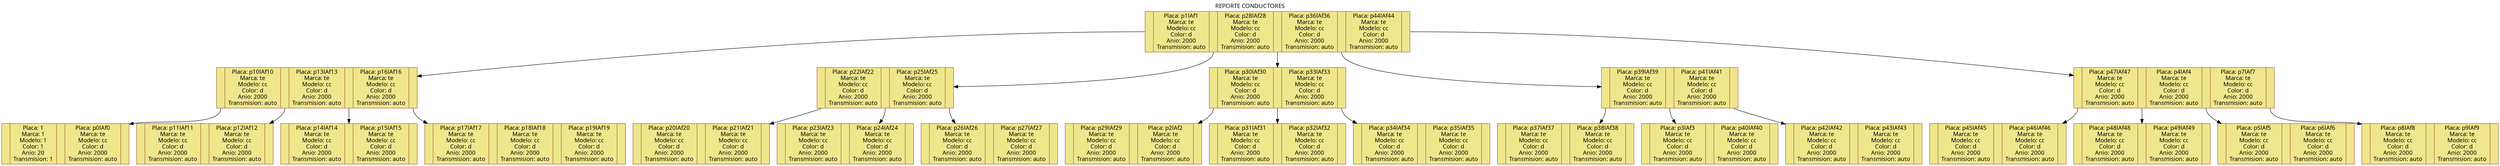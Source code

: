 digraph Btree{ 
  node[shape=record, style=filled,fillcolor=khaki, color =sienna , fontname = "Century Gothic"]; graph [fontname = "Century Gothic"];
 labelloc = "t;"label = "REPORTE CONDUCTORES";Nodo973840304[label="<P0>|Placa: p1lAf1\nMarca: te\nModelo: cc\nColor: d\nAnio: 2000\nTransmision: auto|<P1>|Placa: p28lAf28\nMarca: te\nModelo: cc\nColor: d\nAnio: 2000\nTransmision: auto|<P2>|Placa: p36lAf36\nMarca: te\nModelo: cc\nColor: d\nAnio: 2000\nTransmision: auto|<P3>|Placa: p44lAf44\nMarca: te\nModelo: cc\nColor: d\nAnio: 2000\nTransmision: auto|<P4>"];
Nodo534565588[label="<P0>|Placa: p10lAf10\nMarca: te\nModelo: cc\nColor: d\nAnio: 2000\nTransmision: auto|<P1>|Placa: p13lAf13\nMarca: te\nModelo: cc\nColor: d\nAnio: 2000\nTransmision: auto|<P2>|Placa: p16lAf16\nMarca: te\nModelo: cc\nColor: d\nAnio: 2000\nTransmision: auto|<P3>"];
Nodo560518490[label="<P0>|Placa: 1\nMarca: 1\nModelo: 1\nColor: 1\nAnio: 20\nTransmision: 1|<P1>|Placa: p0lAf0\nMarca: te\nModelo: cc\nColor: d\nAnio: 2000\nTransmision: auto|<P2>"];
Nodo534565588:P0->Nodo560518490;
Nodo1232451648[label="<P0>|Placa: p11lAf11\nMarca: te\nModelo: cc\nColor: d\nAnio: 2000\nTransmision: auto|<P1>|Placa: p12lAf12\nMarca: te\nModelo: cc\nColor: d\nAnio: 2000\nTransmision: auto|<P2>"];
Nodo534565588:P1->Nodo1232451648;
Nodo1814182472[label="<P0>|Placa: p14lAf14\nMarca: te\nModelo: cc\nColor: d\nAnio: 2000\nTransmision: auto|<P1>|Placa: p15lAf15\nMarca: te\nModelo: cc\nColor: d\nAnio: 2000\nTransmision: auto|<P2>"];
Nodo534565588:P2->Nodo1814182472;
Nodo179490403[label="<P0>|Placa: p17lAf17\nMarca: te\nModelo: cc\nColor: d\nAnio: 2000\nTransmision: auto|<P1>|Placa: p18lAf18\nMarca: te\nModelo: cc\nColor: d\nAnio: 2000\nTransmision: auto|<P2>|Placa: p19lAf19\nMarca: te\nModelo: cc\nColor: d\nAnio: 2000\nTransmision: auto|<P3>"];
Nodo534565588:P3->Nodo179490403;
Nodo973840304:P0->Nodo534565588;
Nodo1937893267[label="<P0>|Placa: p22lAf22\nMarca: te\nModelo: cc\nColor: d\nAnio: 2000\nTransmision: auto|<P1>|Placa: p25lAf25\nMarca: te\nModelo: cc\nColor: d\nAnio: 2000\nTransmision: auto|<P2>"];
Nodo391312923[label="<P0>|Placa: p20lAf20\nMarca: te\nModelo: cc\nColor: d\nAnio: 2000\nTransmision: auto|<P1>|Placa: p21lAf21\nMarca: te\nModelo: cc\nColor: d\nAnio: 2000\nTransmision: auto|<P2>"];
Nodo1937893267:P0->Nodo391312923;
Nodo1784639171[label="<P0>|Placa: p23lAf23\nMarca: te\nModelo: cc\nColor: d\nAnio: 2000\nTransmision: auto|<P1>|Placa: p24lAf24\nMarca: te\nModelo: cc\nColor: d\nAnio: 2000\nTransmision: auto|<P2>"];
Nodo1937893267:P1->Nodo1784639171;
Nodo1988260925[label="<P0>|Placa: p26lAf26\nMarca: te\nModelo: cc\nColor: d\nAnio: 2000\nTransmision: auto|<P1>|Placa: p27lAf27\nMarca: te\nModelo: cc\nColor: d\nAnio: 2000\nTransmision: auto|<P2>"];
Nodo1937893267:P2->Nodo1988260925;
Nodo973840304:P1->Nodo1937893267;
Nodo180598785[label="<P0>|Placa: p30lAf30\nMarca: te\nModelo: cc\nColor: d\nAnio: 2000\nTransmision: auto|<P1>|Placa: p33lAf33\nMarca: te\nModelo: cc\nColor: d\nAnio: 2000\nTransmision: auto|<P2>"];
Nodo169960812[label="<P0>|Placa: p29lAf29\nMarca: te\nModelo: cc\nColor: d\nAnio: 2000\nTransmision: auto|<P1>|Placa: p2lAf2\nMarca: te\nModelo: cc\nColor: d\nAnio: 2000\nTransmision: auto|<P2>"];
Nodo180598785:P0->Nodo169960812;
Nodo463023005[label="<P0>|Placa: p31lAf31\nMarca: te\nModelo: cc\nColor: d\nAnio: 2000\nTransmision: auto|<P1>|Placa: p32lAf32\nMarca: te\nModelo: cc\nColor: d\nAnio: 2000\nTransmision: auto|<P2>"];
Nodo180598785:P1->Nodo463023005;
Nodo2128582479[label="<P0>|Placa: p34lAf34\nMarca: te\nModelo: cc\nColor: d\nAnio: 2000\nTransmision: auto|<P1>|Placa: p35lAf35\nMarca: te\nModelo: cc\nColor: d\nAnio: 2000\nTransmision: auto|<P2>"];
Nodo180598785:P2->Nodo2128582479;
Nodo973840304:P2->Nodo180598785;
Nodo1766533925[label="<P0>|Placa: p39lAf39\nMarca: te\nModelo: cc\nColor: d\nAnio: 2000\nTransmision: auto|<P1>|Placa: p41lAf41\nMarca: te\nModelo: cc\nColor: d\nAnio: 2000\nTransmision: auto|<P2>"];
Nodo1757428069[label="<P0>|Placa: p37lAf37\nMarca: te\nModelo: cc\nColor: d\nAnio: 2000\nTransmision: auto|<P1>|Placa: p38lAf38\nMarca: te\nModelo: cc\nColor: d\nAnio: 2000\nTransmision: auto|<P2>"];
Nodo1766533925:P0->Nodo1757428069;
Nodo987181603[label="<P0>|Placa: p3lAf3\nMarca: te\nModelo: cc\nColor: d\nAnio: 2000\nTransmision: auto|<P1>|Placa: p40lAf40\nMarca: te\nModelo: cc\nColor: d\nAnio: 2000\nTransmision: auto|<P2>"];
Nodo1766533925:P1->Nodo987181603;
Nodo942714841[label="<P0>|Placa: p42lAf42\nMarca: te\nModelo: cc\nColor: d\nAnio: 2000\nTransmision: auto|<P1>|Placa: p43lAf43\nMarca: te\nModelo: cc\nColor: d\nAnio: 2000\nTransmision: auto|<P2>"];
Nodo1766533925:P2->Nodo942714841;
Nodo973840304:P3->Nodo1766533925;
Nodo143833593[label="<P0>|Placa: p47lAf47\nMarca: te\nModelo: cc\nColor: d\nAnio: 2000\nTransmision: auto|<P1>|Placa: p4lAf4\nMarca: te\nModelo: cc\nColor: d\nAnio: 2000\nTransmision: auto|<P2>|Placa: p7lAf7\nMarca: te\nModelo: cc\nColor: d\nAnio: 2000\nTransmision: auto|<P3>"];
Nodo1643164319[label="<P0>|Placa: p45lAf45\nMarca: te\nModelo: cc\nColor: d\nAnio: 2000\nTransmision: auto|<P1>|Placa: p46lAf46\nMarca: te\nModelo: cc\nColor: d\nAnio: 2000\nTransmision: auto|<P2>"];
Nodo143833593:P0->Nodo1643164319;
Nodo1656079016[label="<P0>|Placa: p48lAf48\nMarca: te\nModelo: cc\nColor: d\nAnio: 2000\nTransmision: auto|<P1>|Placa: p49lAf49\nMarca: te\nModelo: cc\nColor: d\nAnio: 2000\nTransmision: auto|<P2>"];
Nodo143833593:P1->Nodo1656079016;
Nodo1598486336[label="<P0>|Placa: p5lAf5\nMarca: te\nModelo: cc\nColor: d\nAnio: 2000\nTransmision: auto|<P1>|Placa: p6lAf6\nMarca: te\nModelo: cc\nColor: d\nAnio: 2000\nTransmision: auto|<P2>"];
Nodo143833593:P2->Nodo1598486336;
Nodo1107742752[label="<P0>|Placa: p8lAf8\nMarca: te\nModelo: cc\nColor: d\nAnio: 2000\nTransmision: auto|<P1>|Placa: p9lAf9\nMarca: te\nModelo: cc\nColor: d\nAnio: 2000\nTransmision: auto|<P2>"];
Nodo143833593:P3->Nodo1107742752;
Nodo973840304:P4->Nodo143833593;

  }
